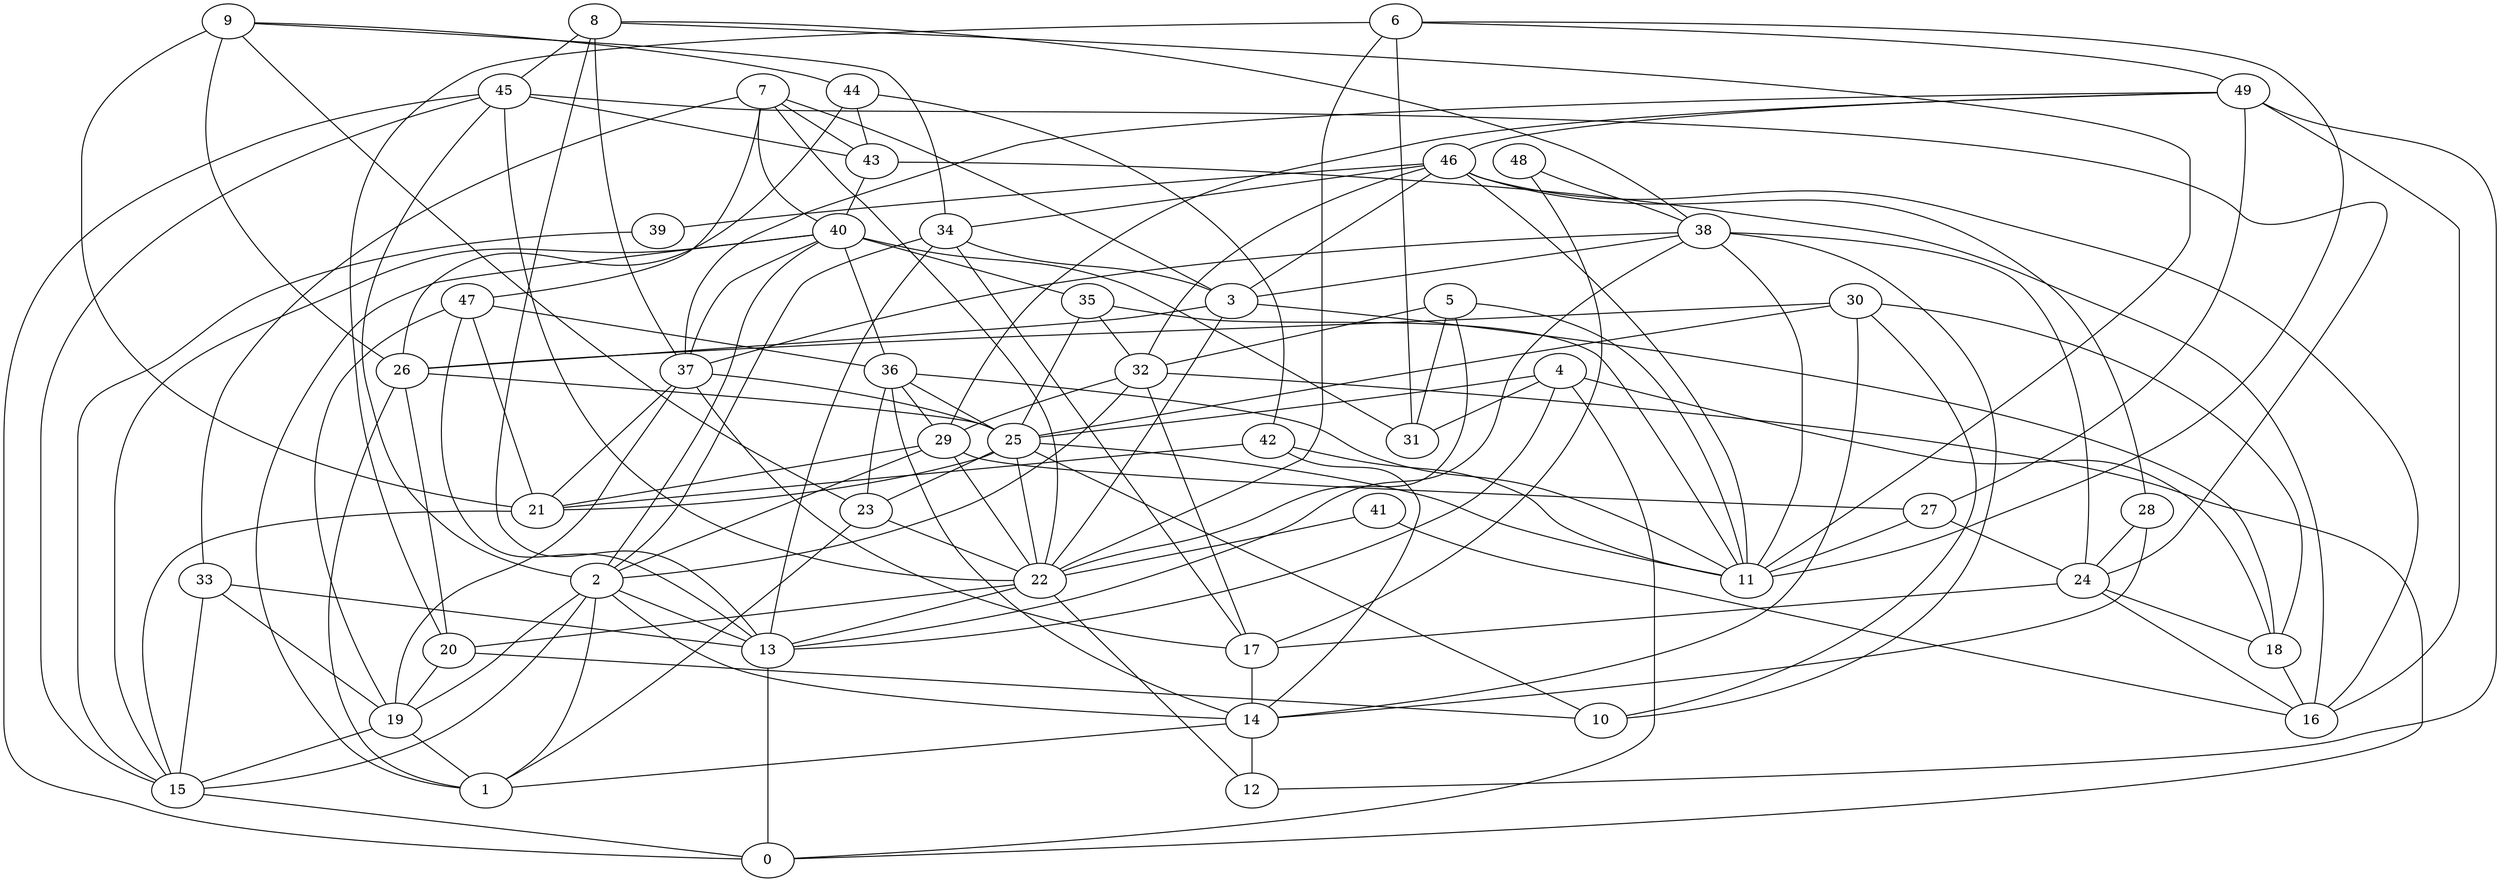 digraph GG_graph {

subgraph G_graph {
edge [color = black]
"8" -> "38" [dir = none]
"8" -> "45" [dir = none]
"5" -> "32" [dir = none]
"5" -> "11" [dir = none]
"39" -> "15" [dir = none]
"33" -> "13" [dir = none]
"33" -> "19" [dir = none]
"33" -> "15" [dir = none]
"38" -> "3" [dir = none]
"38" -> "13" [dir = none]
"38" -> "24" [dir = none]
"38" -> "11" [dir = none]
"38" -> "10" [dir = none]
"15" -> "0" [dir = none]
"13" -> "0" [dir = none]
"19" -> "1" [dir = none]
"36" -> "29" [dir = none]
"36" -> "23" [dir = none]
"36" -> "11" [dir = none]
"36" -> "25" [dir = none]
"36" -> "14" [dir = none]
"29" -> "27" [dir = none]
"29" -> "22" [dir = none]
"37" -> "21" [dir = none]
"34" -> "17" [dir = none]
"34" -> "2" [dir = none]
"34" -> "3" [dir = none]
"34" -> "13" [dir = none]
"14" -> "1" [dir = none]
"14" -> "12" [dir = none]
"20" -> "10" [dir = none]
"44" -> "42" [dir = none]
"44" -> "26" [dir = none]
"47" -> "19" [dir = none]
"47" -> "36" [dir = none]
"47" -> "21" [dir = none]
"30" -> "10" [dir = none]
"30" -> "26" [dir = none]
"45" -> "43" [dir = none]
"45" -> "0" [dir = none]
"45" -> "22" [dir = none]
"6" -> "49" [dir = none]
"6" -> "22" [dir = none]
"6" -> "11" [dir = none]
"6" -> "20" [dir = none]
"3" -> "22" [dir = none]
"3" -> "26" [dir = none]
"3" -> "18" [dir = none]
"21" -> "15" [dir = none]
"23" -> "1" [dir = none]
"46" -> "28" [dir = none]
"46" -> "16" [dir = none]
"46" -> "39" [dir = none]
"46" -> "34" [dir = none]
"46" -> "32" [dir = none]
"48" -> "38" [dir = none]
"48" -> "17" [dir = none]
"18" -> "16" [dir = none]
"9" -> "26" [dir = none]
"9" -> "23" [dir = none]
"22" -> "20" [dir = none]
"22" -> "13" [dir = none]
"22" -> "12" [dir = none]
"43" -> "16" [dir = none]
"4" -> "31" [dir = none]
"4" -> "0" [dir = none]
"4" -> "25" [dir = none]
"4" -> "18" [dir = none]
"40" -> "2" [dir = none]
"40" -> "36" [dir = none]
"40" -> "31" [dir = none]
"42" -> "11" [dir = none]
"42" -> "14" [dir = none]
"49" -> "29" [dir = none]
"49" -> "27" [dir = none]
"49" -> "37" [dir = none]
"2" -> "1" [dir = none]
"2" -> "14" [dir = none]
"25" -> "21" [dir = none]
"25" -> "22" [dir = none]
"25" -> "10" [dir = none]
"26" -> "20" [dir = none]
"26" -> "1" [dir = none]
"32" -> "0" [dir = none]
"32" -> "29" [dir = none]
"7" -> "33" [dir = none]
"7" -> "22" [dir = none]
"7" -> "40" [dir = none]
"7" -> "43" [dir = none]
"7" -> "47" [dir = none]
"35" -> "11" [dir = none]
"35" -> "25" [dir = none]
"27" -> "24" [dir = none]
"28" -> "24" [dir = none]
"41" -> "16" [dir = none]
"41" -> "22" [dir = none]
"24" -> "17" [dir = none]
"24" -> "16" [dir = none]
"37" -> "25" [dir = none]
"37" -> "19" [dir = none]
"49" -> "16" [dir = none]
"6" -> "31" [dir = none]
"2" -> "15" [dir = none]
"29" -> "21" [dir = none]
"8" -> "13" [dir = none]
"45" -> "15" [dir = none]
"45" -> "24" [dir = none]
"44" -> "43" [dir = none]
"46" -> "3" [dir = none]
"4" -> "13" [dir = none]
"2" -> "19" [dir = none]
"25" -> "11" [dir = none]
"24" -> "18" [dir = none]
"32" -> "2" [dir = none]
"47" -> "13" [dir = none]
"9" -> "21" [dir = none]
"23" -> "22" [dir = none]
"28" -> "14" [dir = none]
"49" -> "46" [dir = none]
"17" -> "14" [dir = none]
"9" -> "34" [dir = none]
"42" -> "21" [dir = none]
"43" -> "40" [dir = none]
"8" -> "37" [dir = none]
"2" -> "13" [dir = none]
"45" -> "2" [dir = none]
"20" -> "19" [dir = none]
"40" -> "35" [dir = none]
"40" -> "37" [dir = none]
"30" -> "25" [dir = none]
"37" -> "17" [dir = none]
"26" -> "25" [dir = none]
"40" -> "1" [dir = none]
"19" -> "15" [dir = none]
"9" -> "44" [dir = none]
"49" -> "12" [dir = none]
"32" -> "17" [dir = none]
"30" -> "18" [dir = none]
"27" -> "11" [dir = none]
"38" -> "37" [dir = none]
"40" -> "15" [dir = none]
"5" -> "31" [dir = none]
"29" -> "2" [dir = none]
"25" -> "23" [dir = none]
"35" -> "32" [dir = none]
"46" -> "11" [dir = none]
"5" -> "22" [dir = none]
"7" -> "3" [dir = none]
"30" -> "14" [dir = none]
"8" -> "11" [dir = none]
}

}
